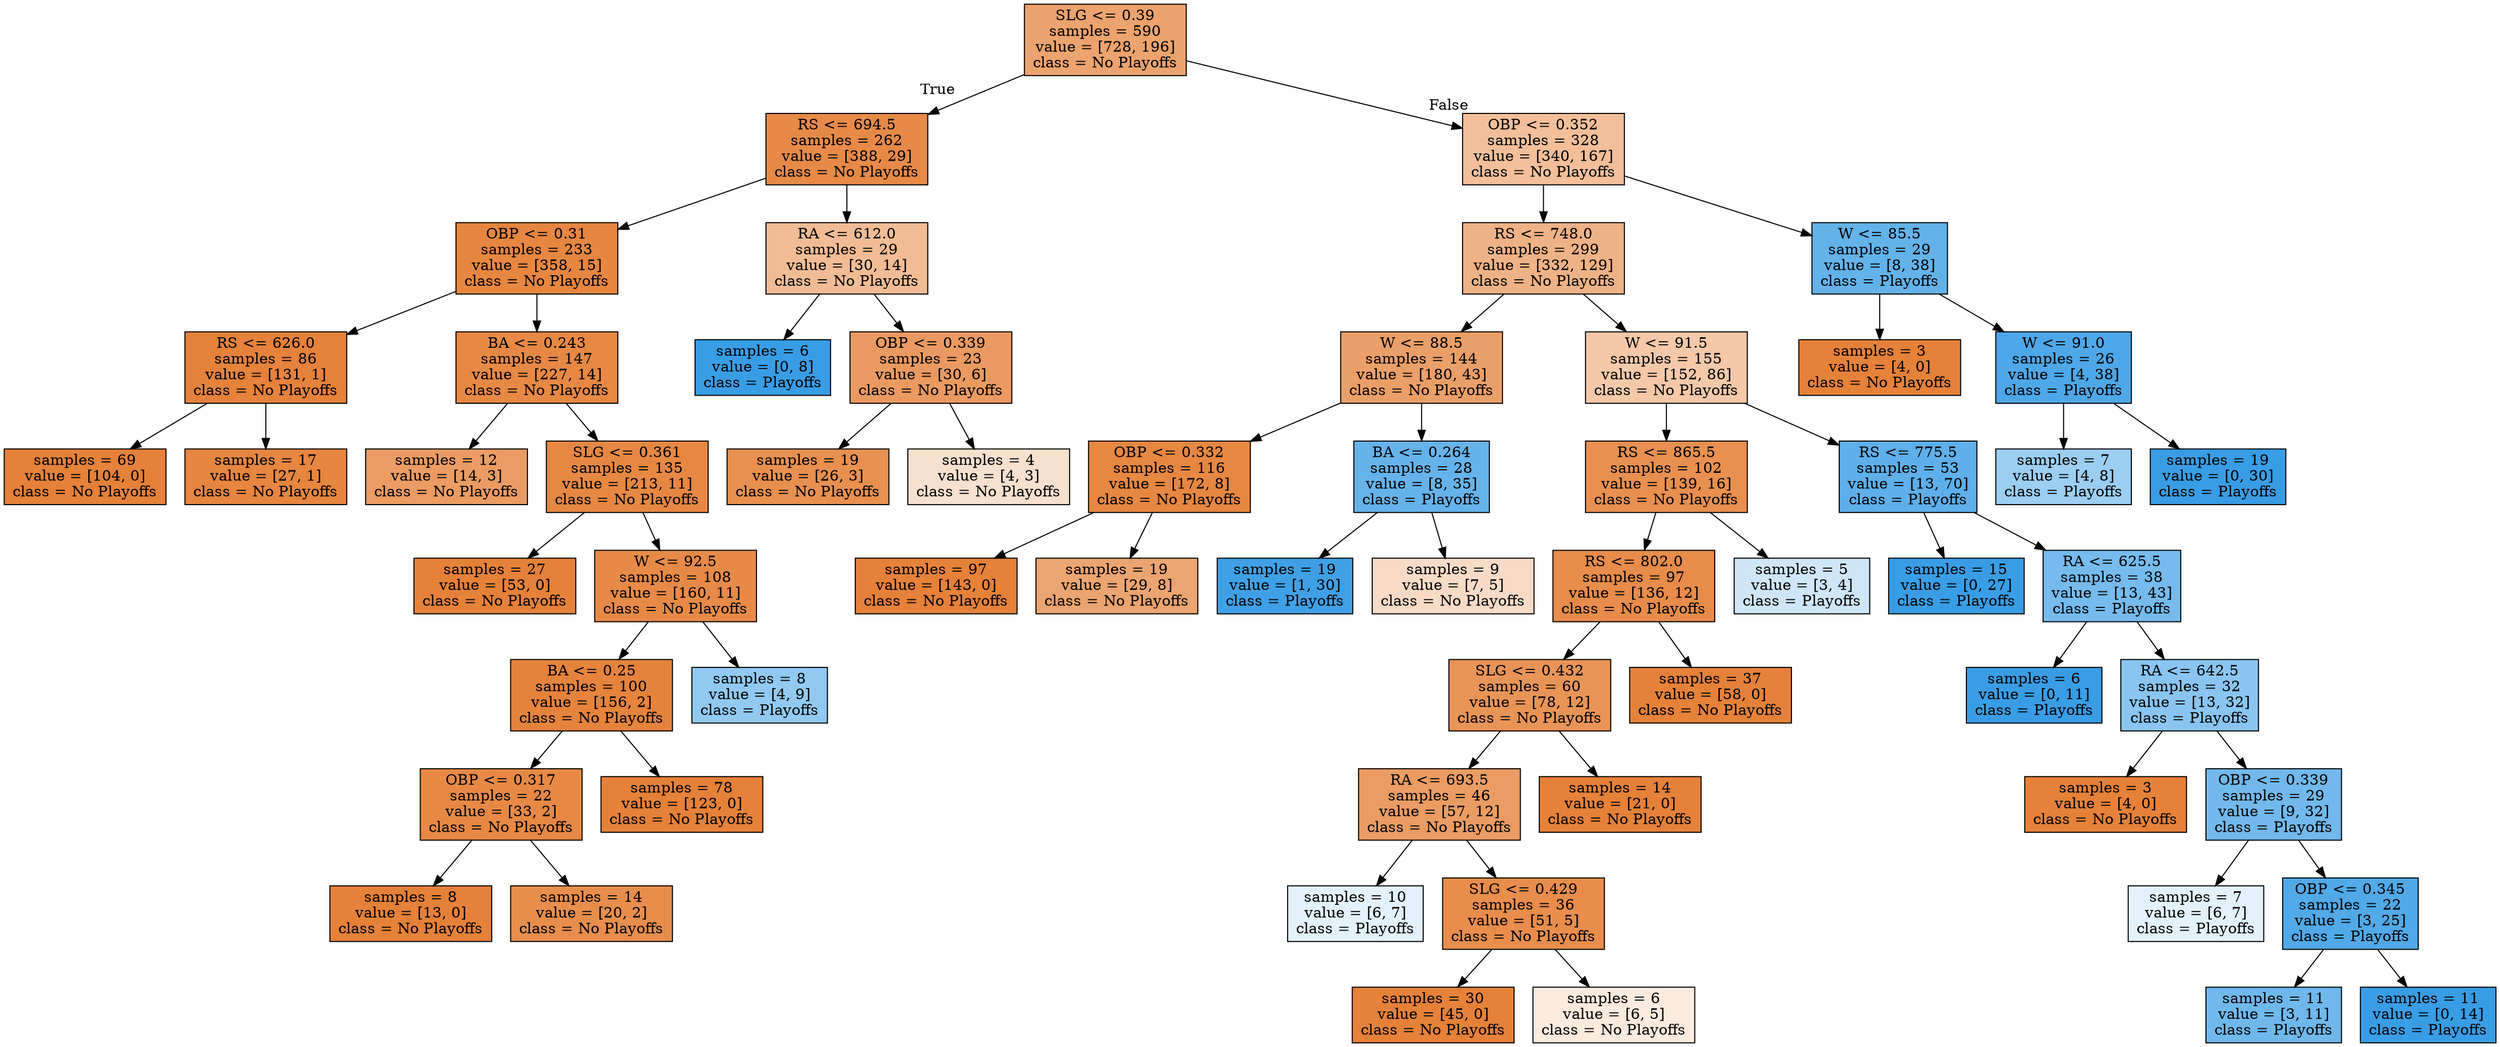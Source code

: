 digraph Tree {
node [shape=box, style="filled", color="black"] ;
0 [label="SLG <= 0.39\nsamples = 590\nvalue = [728, 196]\nclass = No Playoffs", fillcolor="#eca36e"] ;
1 [label="RS <= 694.5\nsamples = 262\nvalue = [388, 29]\nclass = No Playoffs", fillcolor="#e78a48"] ;
0 -> 1 [labeldistance=2.5, labelangle=45, headlabel="True"] ;
2 [label="OBP <= 0.31\nsamples = 233\nvalue = [358, 15]\nclass = No Playoffs", fillcolor="#e68641"] ;
1 -> 2 ;
3 [label="RS <= 626.0\nsamples = 86\nvalue = [131, 1]\nclass = No Playoffs", fillcolor="#e5823b"] ;
2 -> 3 ;
4 [label="samples = 69\nvalue = [104, 0]\nclass = No Playoffs", fillcolor="#e58139"] ;
3 -> 4 ;
5 [label="samples = 17\nvalue = [27, 1]\nclass = No Playoffs", fillcolor="#e68640"] ;
3 -> 5 ;
6 [label="BA <= 0.243\nsamples = 147\nvalue = [227, 14]\nclass = No Playoffs", fillcolor="#e78945"] ;
2 -> 6 ;
7 [label="samples = 12\nvalue = [14, 3]\nclass = No Playoffs", fillcolor="#eb9c63"] ;
6 -> 7 ;
8 [label="SLG <= 0.361\nsamples = 135\nvalue = [213, 11]\nclass = No Playoffs", fillcolor="#e68843"] ;
6 -> 8 ;
9 [label="samples = 27\nvalue = [53, 0]\nclass = No Playoffs", fillcolor="#e58139"] ;
8 -> 9 ;
10 [label="W <= 92.5\nsamples = 108\nvalue = [160, 11]\nclass = No Playoffs", fillcolor="#e78a47"] ;
8 -> 10 ;
11 [label="BA <= 0.25\nsamples = 100\nvalue = [156, 2]\nclass = No Playoffs", fillcolor="#e5833c"] ;
10 -> 11 ;
12 [label="OBP <= 0.317\nsamples = 22\nvalue = [33, 2]\nclass = No Playoffs", fillcolor="#e78945"] ;
11 -> 12 ;
13 [label="samples = 8\nvalue = [13, 0]\nclass = No Playoffs", fillcolor="#e58139"] ;
12 -> 13 ;
14 [label="samples = 14\nvalue = [20, 2]\nclass = No Playoffs", fillcolor="#e88e4d"] ;
12 -> 14 ;
15 [label="samples = 78\nvalue = [123, 0]\nclass = No Playoffs", fillcolor="#e58139"] ;
11 -> 15 ;
16 [label="samples = 8\nvalue = [4, 9]\nclass = Playoffs", fillcolor="#91c9f1"] ;
10 -> 16 ;
17 [label="RA <= 612.0\nsamples = 29\nvalue = [30, 14]\nclass = No Playoffs", fillcolor="#f1bc95"] ;
1 -> 17 ;
18 [label="samples = 6\nvalue = [0, 8]\nclass = Playoffs", fillcolor="#399de5"] ;
17 -> 18 ;
19 [label="OBP <= 0.339\nsamples = 23\nvalue = [30, 6]\nclass = No Playoffs", fillcolor="#ea9a61"] ;
17 -> 19 ;
20 [label="samples = 19\nvalue = [26, 3]\nclass = No Playoffs", fillcolor="#e89050"] ;
19 -> 20 ;
21 [label="samples = 4\nvalue = [4, 3]\nclass = No Playoffs", fillcolor="#f8e0ce"] ;
19 -> 21 ;
22 [label="OBP <= 0.352\nsamples = 328\nvalue = [340, 167]\nclass = No Playoffs", fillcolor="#f2bf9a"] ;
0 -> 22 [labeldistance=2.5, labelangle=-45, headlabel="False"] ;
23 [label="RS <= 748.0\nsamples = 299\nvalue = [332, 129]\nclass = No Playoffs", fillcolor="#efb286"] ;
22 -> 23 ;
24 [label="W <= 88.5\nsamples = 144\nvalue = [180, 43]\nclass = No Playoffs", fillcolor="#eb9f68"] ;
23 -> 24 ;
25 [label="OBP <= 0.332\nsamples = 116\nvalue = [172, 8]\nclass = No Playoffs", fillcolor="#e68742"] ;
24 -> 25 ;
26 [label="samples = 97\nvalue = [143, 0]\nclass = No Playoffs", fillcolor="#e58139"] ;
25 -> 26 ;
27 [label="samples = 19\nvalue = [29, 8]\nclass = No Playoffs", fillcolor="#eca470"] ;
25 -> 27 ;
28 [label="BA <= 0.264\nsamples = 28\nvalue = [8, 35]\nclass = Playoffs", fillcolor="#66b3eb"] ;
24 -> 28 ;
29 [label="samples = 19\nvalue = [1, 30]\nclass = Playoffs", fillcolor="#40a0e6"] ;
28 -> 29 ;
30 [label="samples = 9\nvalue = [7, 5]\nclass = No Playoffs", fillcolor="#f8dbc6"] ;
28 -> 30 ;
31 [label="W <= 91.5\nsamples = 155\nvalue = [152, 86]\nclass = No Playoffs", fillcolor="#f4c8a9"] ;
23 -> 31 ;
32 [label="RS <= 865.5\nsamples = 102\nvalue = [139, 16]\nclass = No Playoffs", fillcolor="#e89050"] ;
31 -> 32 ;
33 [label="RS <= 802.0\nsamples = 97\nvalue = [136, 12]\nclass = No Playoffs", fillcolor="#e78c4a"] ;
32 -> 33 ;
34 [label="SLG <= 0.432\nsamples = 60\nvalue = [78, 12]\nclass = No Playoffs", fillcolor="#e99457"] ;
33 -> 34 ;
35 [label="RA <= 693.5\nsamples = 46\nvalue = [57, 12]\nclass = No Playoffs", fillcolor="#ea9c63"] ;
34 -> 35 ;
36 [label="samples = 10\nvalue = [6, 7]\nclass = Playoffs", fillcolor="#e3f1fb"] ;
35 -> 36 ;
37 [label="SLG <= 0.429\nsamples = 36\nvalue = [51, 5]\nclass = No Playoffs", fillcolor="#e88d4c"] ;
35 -> 37 ;
38 [label="samples = 30\nvalue = [45, 0]\nclass = No Playoffs", fillcolor="#e58139"] ;
37 -> 38 ;
39 [label="samples = 6\nvalue = [6, 5]\nclass = No Playoffs", fillcolor="#fbeade"] ;
37 -> 39 ;
40 [label="samples = 14\nvalue = [21, 0]\nclass = No Playoffs", fillcolor="#e58139"] ;
34 -> 40 ;
41 [label="samples = 37\nvalue = [58, 0]\nclass = No Playoffs", fillcolor="#e58139"] ;
33 -> 41 ;
42 [label="samples = 5\nvalue = [3, 4]\nclass = Playoffs", fillcolor="#cee6f8"] ;
32 -> 42 ;
43 [label="RS <= 775.5\nsamples = 53\nvalue = [13, 70]\nclass = Playoffs", fillcolor="#5eafea"] ;
31 -> 43 ;
44 [label="samples = 15\nvalue = [0, 27]\nclass = Playoffs", fillcolor="#399de5"] ;
43 -> 44 ;
45 [label="RA <= 625.5\nsamples = 38\nvalue = [13, 43]\nclass = Playoffs", fillcolor="#75bbed"] ;
43 -> 45 ;
46 [label="samples = 6\nvalue = [0, 11]\nclass = Playoffs", fillcolor="#399de5"] ;
45 -> 46 ;
47 [label="RA <= 642.5\nsamples = 32\nvalue = [13, 32]\nclass = Playoffs", fillcolor="#89c5f0"] ;
45 -> 47 ;
48 [label="samples = 3\nvalue = [4, 0]\nclass = No Playoffs", fillcolor="#e58139"] ;
47 -> 48 ;
49 [label="OBP <= 0.339\nsamples = 29\nvalue = [9, 32]\nclass = Playoffs", fillcolor="#71b9ec"] ;
47 -> 49 ;
50 [label="samples = 7\nvalue = [6, 7]\nclass = Playoffs", fillcolor="#e3f1fb"] ;
49 -> 50 ;
51 [label="OBP <= 0.345\nsamples = 22\nvalue = [3, 25]\nclass = Playoffs", fillcolor="#51a9e8"] ;
49 -> 51 ;
52 [label="samples = 11\nvalue = [3, 11]\nclass = Playoffs", fillcolor="#6fb8ec"] ;
51 -> 52 ;
53 [label="samples = 11\nvalue = [0, 14]\nclass = Playoffs", fillcolor="#399de5"] ;
51 -> 53 ;
54 [label="W <= 85.5\nsamples = 29\nvalue = [8, 38]\nclass = Playoffs", fillcolor="#63b2ea"] ;
22 -> 54 ;
55 [label="samples = 3\nvalue = [4, 0]\nclass = No Playoffs", fillcolor="#e58139"] ;
54 -> 55 ;
56 [label="W <= 91.0\nsamples = 26\nvalue = [4, 38]\nclass = Playoffs", fillcolor="#4ea7e8"] ;
54 -> 56 ;
57 [label="samples = 7\nvalue = [4, 8]\nclass = Playoffs", fillcolor="#9ccef2"] ;
56 -> 57 ;
58 [label="samples = 19\nvalue = [0, 30]\nclass = Playoffs", fillcolor="#399de5"] ;
56 -> 58 ;
}